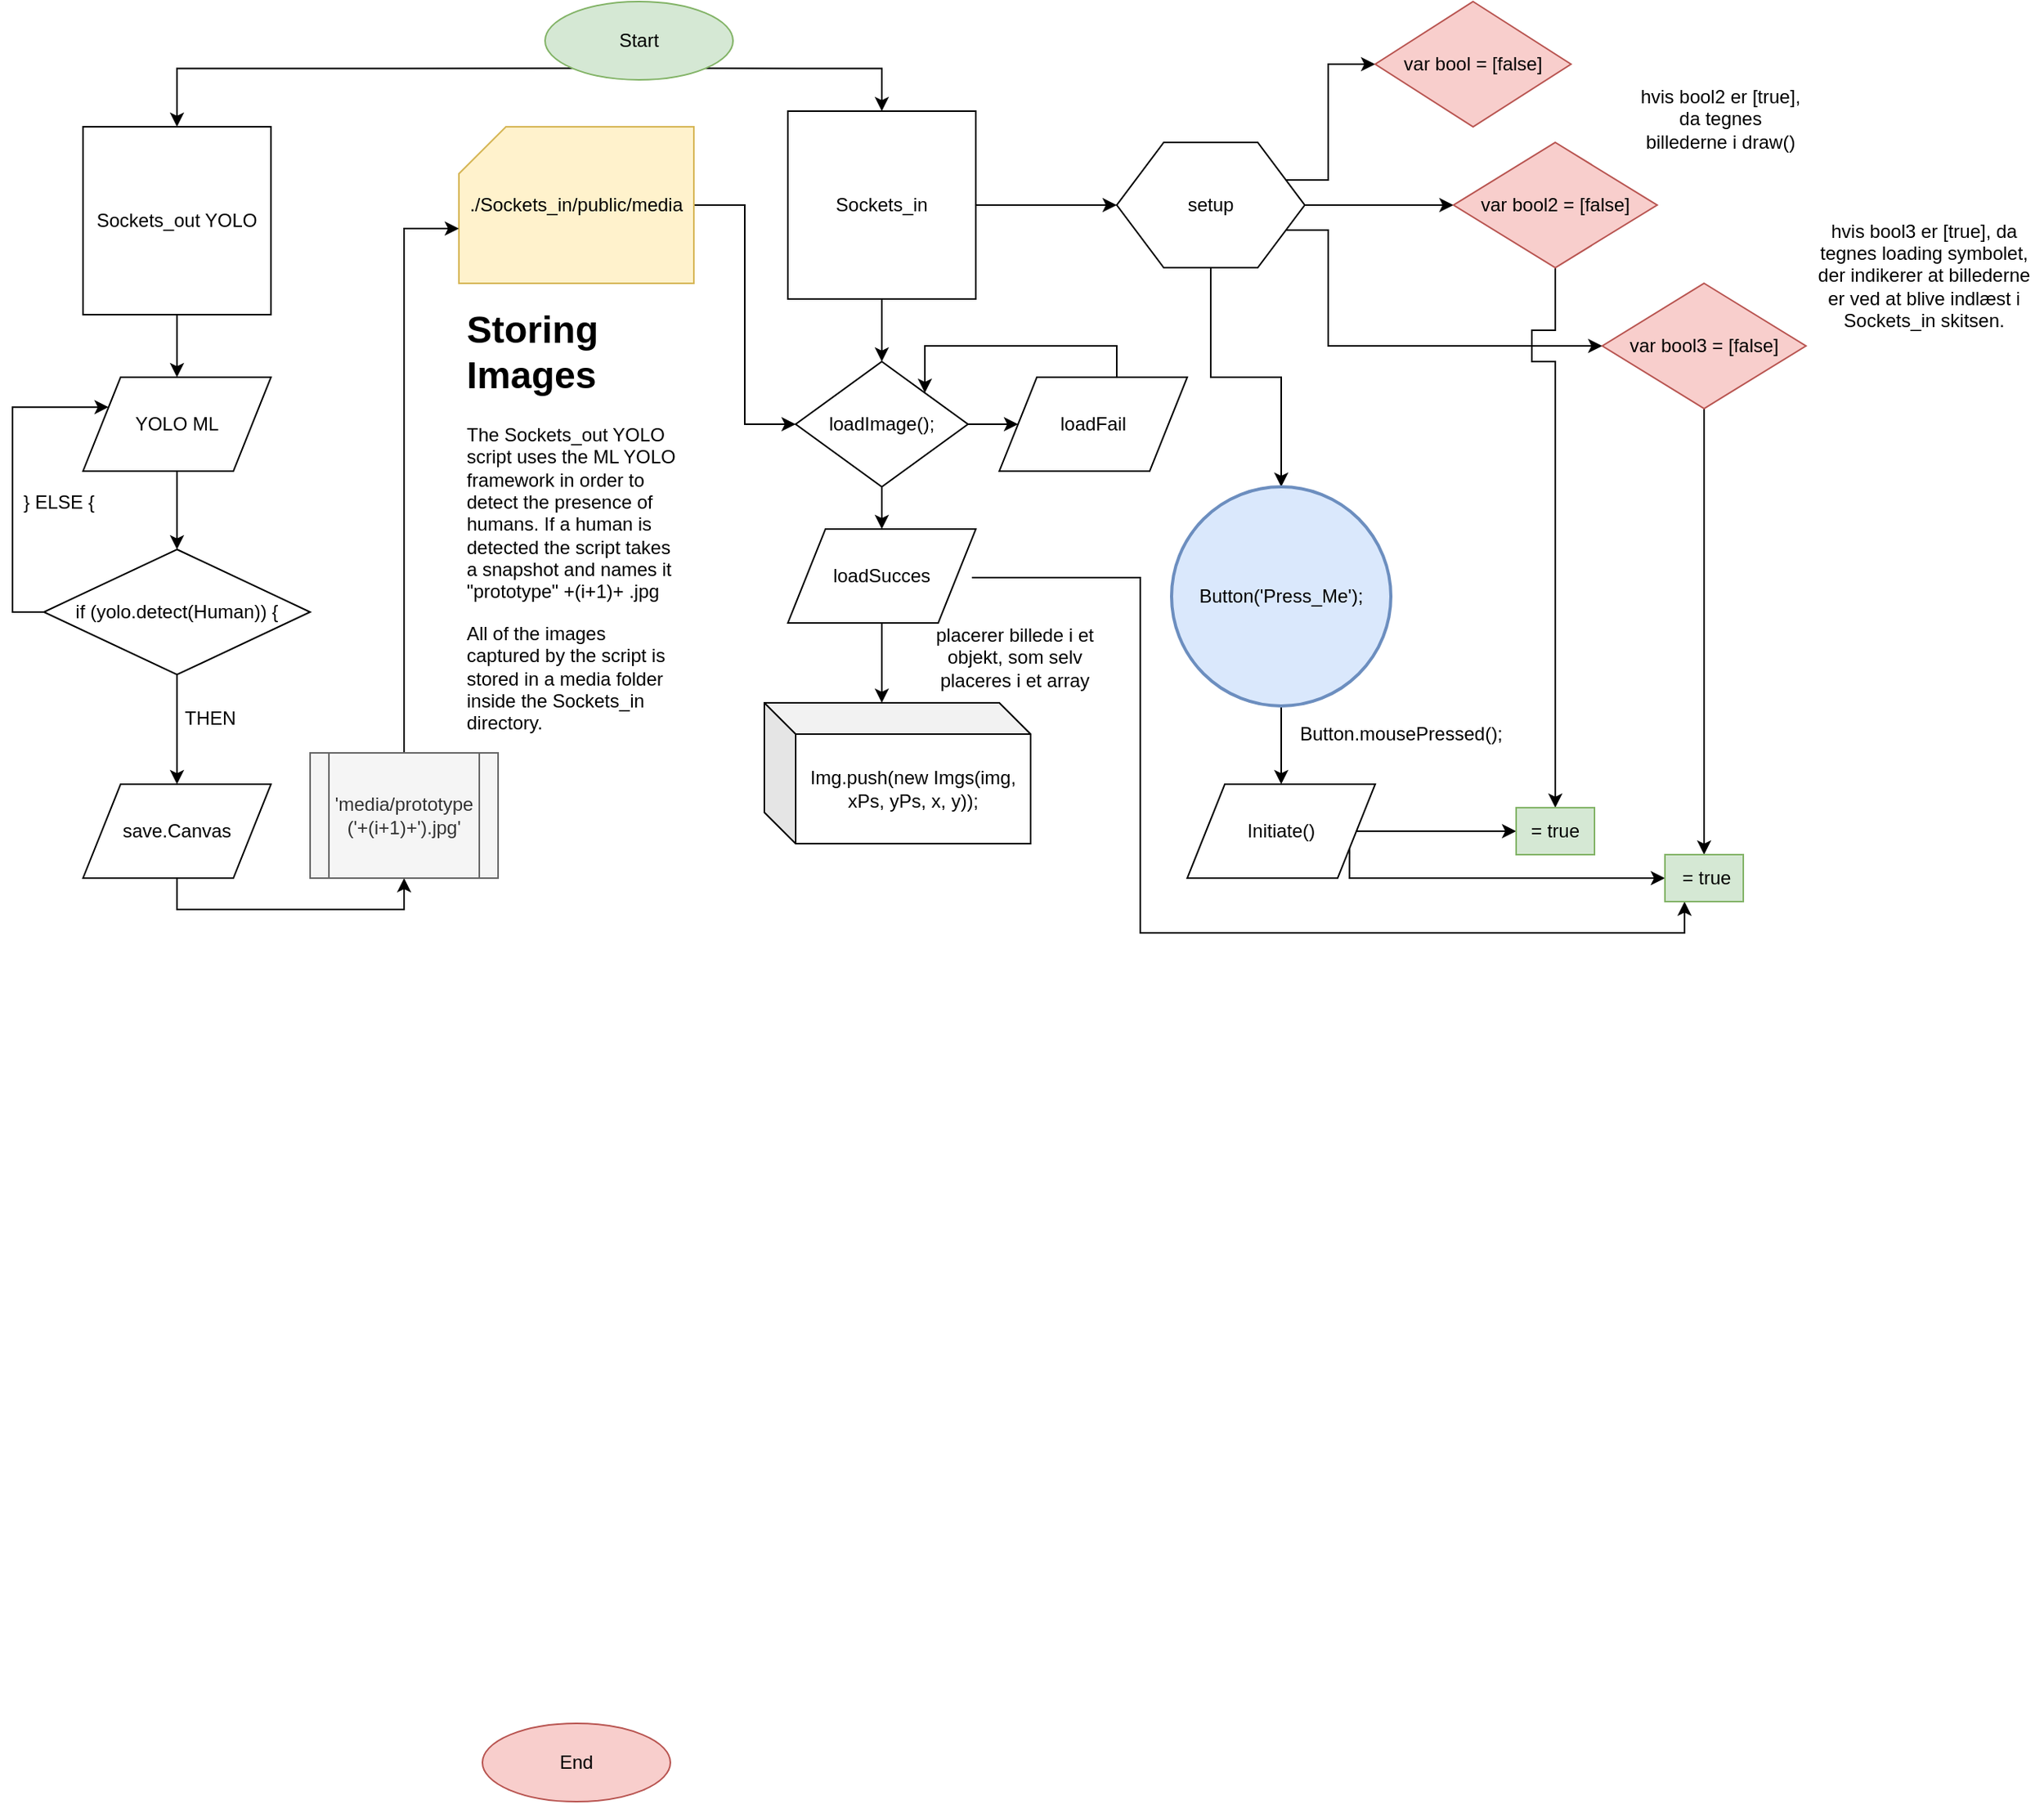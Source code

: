 <mxfile version="10.6.7" type="github"><diagram id="X5plXlRGda3b03YaV1ac" name="Page-1"><mxGraphModel dx="754" dy="464" grid="1" gridSize="10" guides="1" tooltips="1" connect="1" arrows="1" fold="1" page="1" pageScale="1" pageWidth="1169" pageHeight="1654" math="0" shadow="0"><root><mxCell id="0"/><mxCell id="1" parent="0"/><mxCell id="1b6lKuzYRBC85_lKOtXK-6" style="edgeStyle=orthogonalEdgeStyle;rounded=0;orthogonalLoop=1;jettySize=auto;html=1;exitX=1;exitY=1;exitDx=0;exitDy=0;" parent="1" source="1b6lKuzYRBC85_lKOtXK-1" target="1b6lKuzYRBC85_lKOtXK-3" edge="1"><mxGeometry relative="1" as="geometry"/></mxCell><mxCell id="1b6lKuzYRBC85_lKOtXK-7" style="edgeStyle=orthogonalEdgeStyle;rounded=0;orthogonalLoop=1;jettySize=auto;html=1;exitX=0;exitY=1;exitDx=0;exitDy=0;" parent="1" source="1b6lKuzYRBC85_lKOtXK-1" target="1b6lKuzYRBC85_lKOtXK-5" edge="1"><mxGeometry relative="1" as="geometry"/></mxCell><mxCell id="1b6lKuzYRBC85_lKOtXK-1" value="Start" style="ellipse;whiteSpace=wrap;html=1;fillColor=#d5e8d4;strokeColor=#82b366;" parent="1" vertex="1"><mxGeometry x="380" y="20" width="120" height="50" as="geometry"/></mxCell><mxCell id="1b6lKuzYRBC85_lKOtXK-2" value="End" style="ellipse;whiteSpace=wrap;html=1;fillColor=#f8cecc;strokeColor=#b85450;" parent="1" vertex="1"><mxGeometry x="340" y="1120" width="120" height="50" as="geometry"/></mxCell><mxCell id="1b6lKuzYRBC85_lKOtXK-35" style="edgeStyle=orthogonalEdgeStyle;rounded=0;orthogonalLoop=1;jettySize=auto;html=1;exitX=0.5;exitY=1;exitDx=0;exitDy=0;entryX=0.5;entryY=0;entryDx=0;entryDy=0;" parent="1" source="1b6lKuzYRBC85_lKOtXK-3" target="1b6lKuzYRBC85_lKOtXK-36" edge="1"><mxGeometry relative="1" as="geometry"><mxPoint x="595" y="280" as="targetPoint"/></mxGeometry></mxCell><mxCell id="1b6lKuzYRBC85_lKOtXK-59" style="edgeStyle=orthogonalEdgeStyle;rounded=0;orthogonalLoop=1;jettySize=auto;html=1;exitX=1;exitY=0.5;exitDx=0;exitDy=0;entryX=0;entryY=0.5;entryDx=0;entryDy=0;" parent="1" source="1b6lKuzYRBC85_lKOtXK-3" target="1b6lKuzYRBC85_lKOtXK-57" edge="1"><mxGeometry relative="1" as="geometry"/></mxCell><mxCell id="1b6lKuzYRBC85_lKOtXK-3" value="Sockets_in" style="rounded=0;whiteSpace=wrap;html=1;" parent="1" vertex="1"><mxGeometry x="535" y="90" width="120" height="120" as="geometry"/></mxCell><mxCell id="1b6lKuzYRBC85_lKOtXK-9" style="edgeStyle=orthogonalEdgeStyle;rounded=0;orthogonalLoop=1;jettySize=auto;html=1;exitX=0.5;exitY=1;exitDx=0;exitDy=0;" parent="1" source="1b6lKuzYRBC85_lKOtXK-5" target="1b6lKuzYRBC85_lKOtXK-8" edge="1"><mxGeometry relative="1" as="geometry"/></mxCell><mxCell id="1b6lKuzYRBC85_lKOtXK-5" value="Sockets_out YOLO" style="whiteSpace=wrap;html=1;aspect=fixed;" parent="1" vertex="1"><mxGeometry x="85" y="100" width="120" height="120" as="geometry"/></mxCell><mxCell id="1b6lKuzYRBC85_lKOtXK-11" style="edgeStyle=orthogonalEdgeStyle;rounded=0;orthogonalLoop=1;jettySize=auto;html=1;exitX=0.5;exitY=1;exitDx=0;exitDy=0;entryX=0.5;entryY=0;entryDx=0;entryDy=0;" parent="1" source="1b6lKuzYRBC85_lKOtXK-8" target="1b6lKuzYRBC85_lKOtXK-10" edge="1"><mxGeometry relative="1" as="geometry"/></mxCell><mxCell id="1b6lKuzYRBC85_lKOtXK-8" value="YOLO ML" style="shape=parallelogram;perimeter=parallelogramPerimeter;whiteSpace=wrap;html=1;" parent="1" vertex="1"><mxGeometry x="85" y="260" width="120" height="60" as="geometry"/></mxCell><mxCell id="1b6lKuzYRBC85_lKOtXK-13" style="edgeStyle=orthogonalEdgeStyle;rounded=0;orthogonalLoop=1;jettySize=auto;html=1;exitX=0.5;exitY=1;exitDx=0;exitDy=0;entryX=0.5;entryY=0;entryDx=0;entryDy=0;" parent="1" source="1b6lKuzYRBC85_lKOtXK-10" target="1b6lKuzYRBC85_lKOtXK-12" edge="1"><mxGeometry relative="1" as="geometry"/></mxCell><mxCell id="1b6lKuzYRBC85_lKOtXK-16" style="edgeStyle=orthogonalEdgeStyle;rounded=0;orthogonalLoop=1;jettySize=auto;html=1;exitX=0;exitY=0.5;exitDx=0;exitDy=0;entryX=0;entryY=0.25;entryDx=0;entryDy=0;" parent="1" source="1b6lKuzYRBC85_lKOtXK-10" target="1b6lKuzYRBC85_lKOtXK-8" edge="1"><mxGeometry relative="1" as="geometry"><Array as="points"><mxPoint x="40" y="410"/><mxPoint x="40" y="279"/></Array></mxGeometry></mxCell><mxCell id="1b6lKuzYRBC85_lKOtXK-10" value="if (yolo.detect(Human)) {" style="rhombus;whiteSpace=wrap;html=1;" parent="1" vertex="1"><mxGeometry x="60" y="370" width="170" height="80" as="geometry"/></mxCell><mxCell id="1b6lKuzYRBC85_lKOtXK-24" style="edgeStyle=orthogonalEdgeStyle;rounded=0;orthogonalLoop=1;jettySize=auto;html=1;exitX=0.5;exitY=1;exitDx=0;exitDy=0;entryX=0.5;entryY=1;entryDx=0;entryDy=0;" parent="1" source="1b6lKuzYRBC85_lKOtXK-12" target="1b6lKuzYRBC85_lKOtXK-23" edge="1"><mxGeometry relative="1" as="geometry"/></mxCell><mxCell id="1b6lKuzYRBC85_lKOtXK-12" value="save.Canvas" style="shape=parallelogram;perimeter=parallelogramPerimeter;whiteSpace=wrap;html=1;" parent="1" vertex="1"><mxGeometry x="85" y="520" width="120" height="60" as="geometry"/></mxCell><mxCell id="1b6lKuzYRBC85_lKOtXK-17" value="THEN" style="text;html=1;resizable=0;points=[];autosize=1;align=left;verticalAlign=top;spacingTop=-4;" parent="1" vertex="1"><mxGeometry x="148" y="468" width="50" height="20" as="geometry"/></mxCell><mxCell id="1b6lKuzYRBC85_lKOtXK-18" value="} ELSE {&amp;nbsp;" style="text;html=1;resizable=0;points=[];autosize=1;align=left;verticalAlign=top;spacingTop=-4;" parent="1" vertex="1"><mxGeometry x="45" y="330" width="60" height="20" as="geometry"/></mxCell><mxCell id="1b6lKuzYRBC85_lKOtXK-39" style="edgeStyle=orthogonalEdgeStyle;rounded=0;orthogonalLoop=1;jettySize=auto;html=1;exitX=1;exitY=0.5;exitDx=0;exitDy=0;exitPerimeter=0;entryX=0;entryY=0.5;entryDx=0;entryDy=0;" parent="1" source="1b6lKuzYRBC85_lKOtXK-19" target="1b6lKuzYRBC85_lKOtXK-36" edge="1"><mxGeometry relative="1" as="geometry"/></mxCell><mxCell id="1b6lKuzYRBC85_lKOtXK-19" value="./Sockets_in/public/media" style="shape=card;whiteSpace=wrap;html=1;fillColor=#fff2cc;strokeColor=#d6b656;" parent="1" vertex="1"><mxGeometry x="325" y="100" width="150" height="100" as="geometry"/></mxCell><mxCell id="1b6lKuzYRBC85_lKOtXK-25" style="edgeStyle=orthogonalEdgeStyle;rounded=0;orthogonalLoop=1;jettySize=auto;html=1;exitX=0.5;exitY=0;exitDx=0;exitDy=0;entryX=0;entryY=0;entryDx=0;entryDy=65;entryPerimeter=0;" parent="1" source="1b6lKuzYRBC85_lKOtXK-23" target="1b6lKuzYRBC85_lKOtXK-19" edge="1"><mxGeometry relative="1" as="geometry"/></mxCell><mxCell id="1b6lKuzYRBC85_lKOtXK-23" value="'media/prototype ('+(i+1)+').jpg'&lt;br&gt;" style="shape=process;whiteSpace=wrap;html=1;backgroundOutline=1;fillColor=#f5f5f5;strokeColor=#666666;fontColor=#333333;" parent="1" vertex="1"><mxGeometry x="230" y="500" width="120" height="80" as="geometry"/></mxCell><mxCell id="1b6lKuzYRBC85_lKOtXK-28" value="&lt;h1&gt;Storing Images&lt;/h1&gt;&lt;p&gt;The Sockets_out YOLO script uses the ML YOLO framework in order to detect the presence of humans. If a human is detected the script takes a snapshot and names it &quot;prototype&quot; +(i+1)+ .jpg&amp;nbsp;&lt;/p&gt;&lt;p&gt;All of the images captured by the script is stored in a media folder inside the Sockets_in directory.&lt;/p&gt;" style="text;html=1;strokeColor=none;fillColor=none;spacing=5;spacingTop=-20;whiteSpace=wrap;overflow=hidden;rounded=0;" parent="1" vertex="1"><mxGeometry x="325" y="210" width="145" height="280" as="geometry"/></mxCell><mxCell id="1b6lKuzYRBC85_lKOtXK-42" style="edgeStyle=orthogonalEdgeStyle;rounded=0;orthogonalLoop=1;jettySize=auto;html=1;exitX=0.5;exitY=1;exitDx=0;exitDy=0;" parent="1" source="1b6lKuzYRBC85_lKOtXK-36" target="1b6lKuzYRBC85_lKOtXK-40" edge="1"><mxGeometry relative="1" as="geometry"/></mxCell><mxCell id="1b6lKuzYRBC85_lKOtXK-43" style="edgeStyle=orthogonalEdgeStyle;rounded=0;orthogonalLoop=1;jettySize=auto;html=1;exitX=1;exitY=0.5;exitDx=0;exitDy=0;entryX=0;entryY=0.5;entryDx=0;entryDy=0;" parent="1" source="1b6lKuzYRBC85_lKOtXK-36" target="1b6lKuzYRBC85_lKOtXK-41" edge="1"><mxGeometry relative="1" as="geometry"/></mxCell><mxCell id="1b6lKuzYRBC85_lKOtXK-36" value="loadImage();" style="rhombus;whiteSpace=wrap;html=1;" parent="1" vertex="1"><mxGeometry x="540" y="250" width="110" height="80" as="geometry"/></mxCell><mxCell id="1b6lKuzYRBC85_lKOtXK-52" style="edgeStyle=orthogonalEdgeStyle;rounded=0;orthogonalLoop=1;jettySize=auto;html=1;exitX=0.5;exitY=1;exitDx=0;exitDy=0;entryX=0;entryY=0;entryDx=75;entryDy=0;entryPerimeter=0;" parent="1" source="1b6lKuzYRBC85_lKOtXK-40" target="1b6lKuzYRBC85_lKOtXK-44" edge="1"><mxGeometry relative="1" as="geometry"/></mxCell><mxCell id="1b6lKuzYRBC85_lKOtXK-40" value="loadSucces" style="shape=parallelogram;perimeter=parallelogramPerimeter;whiteSpace=wrap;html=1;" parent="1" vertex="1"><mxGeometry x="535" y="357" width="120" height="60" as="geometry"/></mxCell><mxCell id="1b6lKuzYRBC85_lKOtXK-51" style="edgeStyle=orthogonalEdgeStyle;rounded=0;orthogonalLoop=1;jettySize=auto;html=1;exitX=0.5;exitY=0;exitDx=0;exitDy=0;entryX=1;entryY=0;entryDx=0;entryDy=0;" parent="1" source="1b6lKuzYRBC85_lKOtXK-41" target="1b6lKuzYRBC85_lKOtXK-36" edge="1"><mxGeometry relative="1" as="geometry"><Array as="points"><mxPoint x="745" y="240"/><mxPoint x="623" y="240"/></Array></mxGeometry></mxCell><mxCell id="1b6lKuzYRBC85_lKOtXK-41" value="loadFail" style="shape=parallelogram;perimeter=parallelogramPerimeter;whiteSpace=wrap;html=1;" parent="1" vertex="1"><mxGeometry x="670" y="260" width="120" height="60" as="geometry"/></mxCell><mxCell id="1b6lKuzYRBC85_lKOtXK-44" value="Img.push(new Imgs(img, xPs, yPs, x, y));" style="shape=cube;whiteSpace=wrap;html=1;boundedLbl=1;backgroundOutline=1;darkOpacity=0.05;darkOpacity2=0.1;" parent="1" vertex="1"><mxGeometry x="520" y="468" width="170" height="90" as="geometry"/></mxCell><mxCell id="S4yIwBDVxB43TPFbzj47-1" style="edgeStyle=orthogonalEdgeStyle;rounded=0;orthogonalLoop=1;jettySize=auto;html=1;exitX=0.25;exitY=0;exitDx=0;exitDy=0;entryX=0.25;entryY=1;entryDx=0;entryDy=0;" edge="1" parent="1" source="1b6lKuzYRBC85_lKOtXK-49" target="1b6lKuzYRBC85_lKOtXK-85"><mxGeometry relative="1" as="geometry"><Array as="points"><mxPoint x="760" y="388"/><mxPoint x="760" y="615"/><mxPoint x="1108" y="615"/></Array></mxGeometry></mxCell><mxCell id="1b6lKuzYRBC85_lKOtXK-49" value="placerer billede i et objekt, som selv placeres i et array" style="text;html=1;strokeColor=none;fillColor=none;align=center;verticalAlign=middle;whiteSpace=wrap;rounded=0;" parent="1" vertex="1"><mxGeometry x="625" y="388" width="110" height="102" as="geometry"/></mxCell><mxCell id="1b6lKuzYRBC85_lKOtXK-66" style="edgeStyle=orthogonalEdgeStyle;rounded=0;orthogonalLoop=1;jettySize=auto;html=1;exitX=1;exitY=0.5;exitDx=0;exitDy=0;entryX=0;entryY=0.5;entryDx=0;entryDy=0;" parent="1" source="1b6lKuzYRBC85_lKOtXK-57" target="1b6lKuzYRBC85_lKOtXK-61" edge="1"><mxGeometry relative="1" as="geometry"/></mxCell><mxCell id="1b6lKuzYRBC85_lKOtXK-73" style="edgeStyle=orthogonalEdgeStyle;rounded=0;orthogonalLoop=1;jettySize=auto;html=1;exitX=1;exitY=0.75;exitDx=0;exitDy=0;entryX=0;entryY=0.5;entryDx=0;entryDy=0;" parent="1" source="1b6lKuzYRBC85_lKOtXK-57" target="1b6lKuzYRBC85_lKOtXK-62" edge="1"><mxGeometry relative="1" as="geometry"><Array as="points"><mxPoint x="880" y="166"/><mxPoint x="880" y="240"/></Array></mxGeometry></mxCell><mxCell id="1b6lKuzYRBC85_lKOtXK-74" style="edgeStyle=orthogonalEdgeStyle;rounded=0;orthogonalLoop=1;jettySize=auto;html=1;exitX=1;exitY=0.25;exitDx=0;exitDy=0;entryX=0;entryY=0.5;entryDx=0;entryDy=0;" parent="1" source="1b6lKuzYRBC85_lKOtXK-57" target="1b6lKuzYRBC85_lKOtXK-60" edge="1"><mxGeometry relative="1" as="geometry"><Array as="points"><mxPoint x="880" y="134"/><mxPoint x="880" y="60"/></Array></mxGeometry></mxCell><mxCell id="1b6lKuzYRBC85_lKOtXK-78" style="edgeStyle=orthogonalEdgeStyle;rounded=0;orthogonalLoop=1;jettySize=auto;html=1;exitX=0.5;exitY=1;exitDx=0;exitDy=0;" parent="1" source="1b6lKuzYRBC85_lKOtXK-57" target="1b6lKuzYRBC85_lKOtXK-77" edge="1"><mxGeometry relative="1" as="geometry"/></mxCell><mxCell id="1b6lKuzYRBC85_lKOtXK-57" value="setup" style="shape=hexagon;perimeter=hexagonPerimeter2;whiteSpace=wrap;html=1;" parent="1" vertex="1"><mxGeometry x="745" y="110" width="120" height="80" as="geometry"/></mxCell><mxCell id="1b6lKuzYRBC85_lKOtXK-60" value="var bool = [false]" style="rhombus;whiteSpace=wrap;html=1;fillColor=#f8cecc;strokeColor=#b85450;" parent="1" vertex="1"><mxGeometry x="910" y="20" width="125" height="80" as="geometry"/></mxCell><mxCell id="1b6lKuzYRBC85_lKOtXK-84" style="edgeStyle=orthogonalEdgeStyle;rounded=0;orthogonalLoop=1;jettySize=auto;html=1;exitX=0.5;exitY=1;exitDx=0;exitDy=0;entryX=0.5;entryY=0;entryDx=0;entryDy=0;" parent="1" source="1b6lKuzYRBC85_lKOtXK-61" target="1b6lKuzYRBC85_lKOtXK-83" edge="1"><mxGeometry relative="1" as="geometry"><Array as="points"><mxPoint x="1025" y="230"/><mxPoint x="1010" y="230"/><mxPoint x="1010" y="250"/><mxPoint x="1025" y="250"/></Array></mxGeometry></mxCell><mxCell id="1b6lKuzYRBC85_lKOtXK-61" value="var bool2 = [false]" style="rhombus;whiteSpace=wrap;html=1;fillColor=#f8cecc;strokeColor=#b85450;" parent="1" vertex="1"><mxGeometry x="960" y="110" width="130" height="80" as="geometry"/></mxCell><mxCell id="1b6lKuzYRBC85_lKOtXK-86" style="edgeStyle=orthogonalEdgeStyle;rounded=0;orthogonalLoop=1;jettySize=auto;html=1;exitX=0.5;exitY=1;exitDx=0;exitDy=0;" parent="1" source="1b6lKuzYRBC85_lKOtXK-62" target="1b6lKuzYRBC85_lKOtXK-85" edge="1"><mxGeometry relative="1" as="geometry"/></mxCell><mxCell id="1b6lKuzYRBC85_lKOtXK-62" value="var bool3 = [false]" style="rhombus;whiteSpace=wrap;html=1;fillColor=#f8cecc;strokeColor=#b85450;" parent="1" vertex="1"><mxGeometry x="1055" y="200" width="130" height="80" as="geometry"/></mxCell><mxCell id="1b6lKuzYRBC85_lKOtXK-81" style="edgeStyle=orthogonalEdgeStyle;rounded=0;orthogonalLoop=1;jettySize=auto;html=1;exitX=0.5;exitY=1;exitDx=0;exitDy=0;exitPerimeter=0;" parent="1" source="1b6lKuzYRBC85_lKOtXK-77" target="1b6lKuzYRBC85_lKOtXK-80" edge="1"><mxGeometry relative="1" as="geometry"/></mxCell><mxCell id="1b6lKuzYRBC85_lKOtXK-77" value="&lt;span&gt;Button('Press_Me');&lt;/span&gt;" style="strokeWidth=2;html=1;shape=mxgraph.flowchart.start_2;whiteSpace=wrap;fillColor=#dae8fc;strokeColor=#6c8ebf;" parent="1" vertex="1"><mxGeometry x="780" y="330" width="140" height="140" as="geometry"/></mxCell><mxCell id="1b6lKuzYRBC85_lKOtXK-87" style="edgeStyle=orthogonalEdgeStyle;rounded=0;orthogonalLoop=1;jettySize=auto;html=1;exitX=1;exitY=0.5;exitDx=0;exitDy=0;" parent="1" source="1b6lKuzYRBC85_lKOtXK-80" target="1b6lKuzYRBC85_lKOtXK-83" edge="1"><mxGeometry relative="1" as="geometry"/></mxCell><mxCell id="1b6lKuzYRBC85_lKOtXK-88" style="edgeStyle=orthogonalEdgeStyle;rounded=0;orthogonalLoop=1;jettySize=auto;html=1;exitX=1;exitY=0.75;exitDx=0;exitDy=0;entryX=0;entryY=0.5;entryDx=0;entryDy=0;" parent="1" source="1b6lKuzYRBC85_lKOtXK-80" target="1b6lKuzYRBC85_lKOtXK-85" edge="1"><mxGeometry relative="1" as="geometry"><Array as="points"><mxPoint x="894" y="580"/></Array></mxGeometry></mxCell><mxCell id="1b6lKuzYRBC85_lKOtXK-80" value="Initiate()" style="shape=parallelogram;perimeter=parallelogramPerimeter;whiteSpace=wrap;html=1;" parent="1" vertex="1"><mxGeometry x="790" y="520" width="120" height="60" as="geometry"/></mxCell><mxCell id="1b6lKuzYRBC85_lKOtXK-82" value="Button.mousePressed();" style="text;html=1;resizable=0;points=[];autosize=1;align=left;verticalAlign=top;spacingTop=-4;" parent="1" vertex="1"><mxGeometry x="860" y="478" width="150" height="20" as="geometry"/></mxCell><mxCell id="1b6lKuzYRBC85_lKOtXK-83" value="= true" style="rounded=0;whiteSpace=wrap;html=1;fillColor=#d5e8d4;strokeColor=#82b366;" parent="1" vertex="1"><mxGeometry x="1000" y="535" width="50" height="30" as="geometry"/></mxCell><mxCell id="1b6lKuzYRBC85_lKOtXK-85" value="&amp;nbsp;= true" style="rounded=0;whiteSpace=wrap;html=1;fillColor=#d5e8d4;strokeColor=#82b366;" parent="1" vertex="1"><mxGeometry x="1095" y="565" width="50" height="30" as="geometry"/></mxCell><mxCell id="1b6lKuzYRBC85_lKOtXK-89" value="hvis bool2 er [true], da tegnes billederne i draw()" style="text;html=1;strokeColor=none;fillColor=none;align=center;verticalAlign=middle;whiteSpace=wrap;rounded=0;" parent="1" vertex="1"><mxGeometry x="1076" y="70" width="109" height="50" as="geometry"/></mxCell><mxCell id="1b6lKuzYRBC85_lKOtXK-91" value="hvis bool3 er [true], da tegnes loading symbolet, der indikerer at billederne er ved at blive indlæst i Sockets_in skitsen." style="text;html=1;strokeColor=none;fillColor=none;align=center;verticalAlign=middle;whiteSpace=wrap;rounded=0;" parent="1" vertex="1"><mxGeometry x="1185" y="150" width="151" height="90" as="geometry"/></mxCell></root></mxGraphModel></diagram></mxfile>